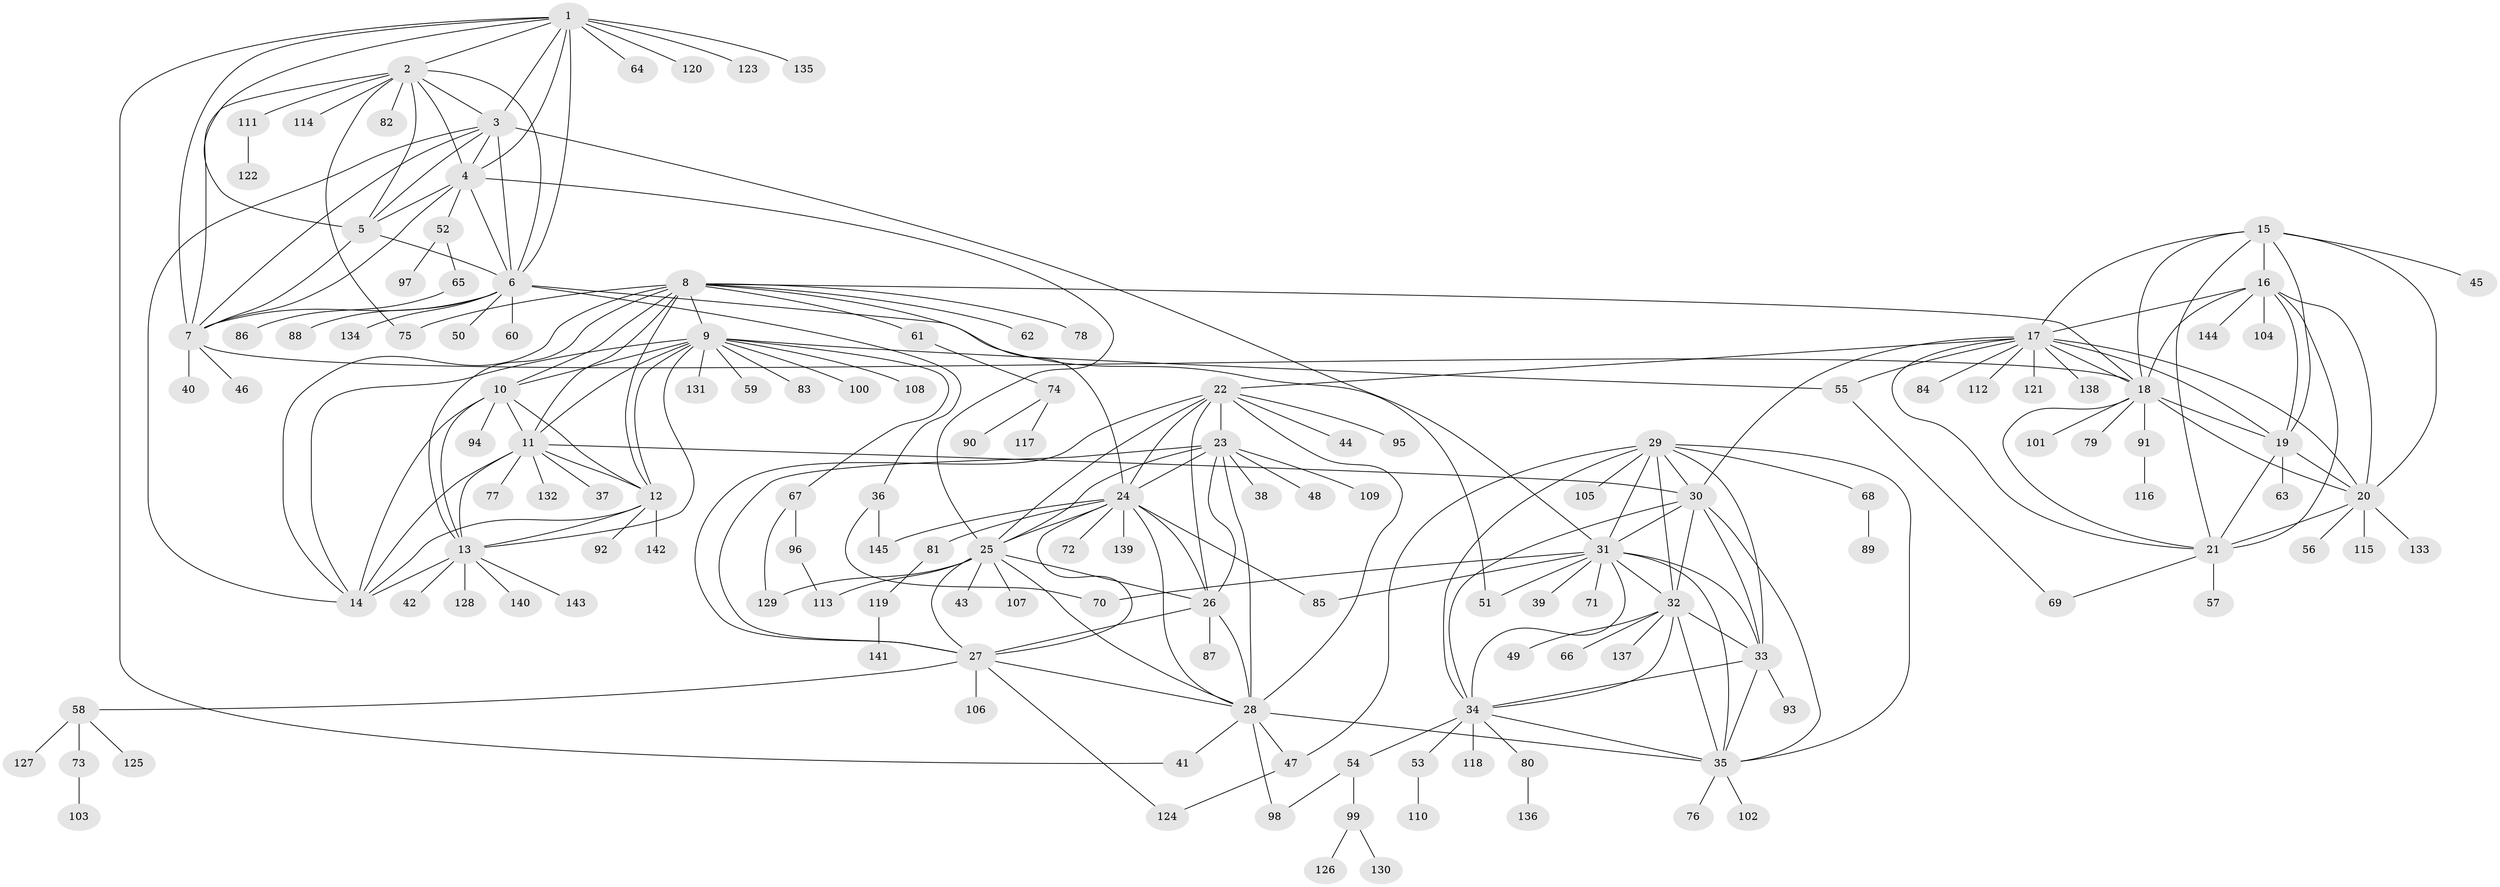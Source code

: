 // Generated by graph-tools (version 1.1) at 2025/37/03/09/25 02:37:40]
// undirected, 145 vertices, 238 edges
graph export_dot {
graph [start="1"]
  node [color=gray90,style=filled];
  1;
  2;
  3;
  4;
  5;
  6;
  7;
  8;
  9;
  10;
  11;
  12;
  13;
  14;
  15;
  16;
  17;
  18;
  19;
  20;
  21;
  22;
  23;
  24;
  25;
  26;
  27;
  28;
  29;
  30;
  31;
  32;
  33;
  34;
  35;
  36;
  37;
  38;
  39;
  40;
  41;
  42;
  43;
  44;
  45;
  46;
  47;
  48;
  49;
  50;
  51;
  52;
  53;
  54;
  55;
  56;
  57;
  58;
  59;
  60;
  61;
  62;
  63;
  64;
  65;
  66;
  67;
  68;
  69;
  70;
  71;
  72;
  73;
  74;
  75;
  76;
  77;
  78;
  79;
  80;
  81;
  82;
  83;
  84;
  85;
  86;
  87;
  88;
  89;
  90;
  91;
  92;
  93;
  94;
  95;
  96;
  97;
  98;
  99;
  100;
  101;
  102;
  103;
  104;
  105;
  106;
  107;
  108;
  109;
  110;
  111;
  112;
  113;
  114;
  115;
  116;
  117;
  118;
  119;
  120;
  121;
  122;
  123;
  124;
  125;
  126;
  127;
  128;
  129;
  130;
  131;
  132;
  133;
  134;
  135;
  136;
  137;
  138;
  139;
  140;
  141;
  142;
  143;
  144;
  145;
  1 -- 2;
  1 -- 3;
  1 -- 4;
  1 -- 5;
  1 -- 6;
  1 -- 7;
  1 -- 41;
  1 -- 64;
  1 -- 120;
  1 -- 123;
  1 -- 135;
  2 -- 3;
  2 -- 4;
  2 -- 5;
  2 -- 6;
  2 -- 7;
  2 -- 75;
  2 -- 82;
  2 -- 111;
  2 -- 114;
  3 -- 4;
  3 -- 5;
  3 -- 6;
  3 -- 7;
  3 -- 14;
  3 -- 31;
  4 -- 5;
  4 -- 6;
  4 -- 7;
  4 -- 25;
  4 -- 52;
  5 -- 6;
  5 -- 7;
  6 -- 7;
  6 -- 36;
  6 -- 50;
  6 -- 51;
  6 -- 60;
  6 -- 88;
  6 -- 134;
  7 -- 18;
  7 -- 40;
  7 -- 46;
  8 -- 9;
  8 -- 10;
  8 -- 11;
  8 -- 12;
  8 -- 13;
  8 -- 14;
  8 -- 18;
  8 -- 24;
  8 -- 61;
  8 -- 62;
  8 -- 75;
  8 -- 78;
  9 -- 10;
  9 -- 11;
  9 -- 12;
  9 -- 13;
  9 -- 14;
  9 -- 55;
  9 -- 59;
  9 -- 67;
  9 -- 83;
  9 -- 100;
  9 -- 108;
  9 -- 131;
  10 -- 11;
  10 -- 12;
  10 -- 13;
  10 -- 14;
  10 -- 94;
  11 -- 12;
  11 -- 13;
  11 -- 14;
  11 -- 30;
  11 -- 37;
  11 -- 77;
  11 -- 132;
  12 -- 13;
  12 -- 14;
  12 -- 92;
  12 -- 142;
  13 -- 14;
  13 -- 42;
  13 -- 128;
  13 -- 140;
  13 -- 143;
  15 -- 16;
  15 -- 17;
  15 -- 18;
  15 -- 19;
  15 -- 20;
  15 -- 21;
  15 -- 45;
  16 -- 17;
  16 -- 18;
  16 -- 19;
  16 -- 20;
  16 -- 21;
  16 -- 104;
  16 -- 144;
  17 -- 18;
  17 -- 19;
  17 -- 20;
  17 -- 21;
  17 -- 22;
  17 -- 30;
  17 -- 55;
  17 -- 84;
  17 -- 112;
  17 -- 121;
  17 -- 138;
  18 -- 19;
  18 -- 20;
  18 -- 21;
  18 -- 79;
  18 -- 91;
  18 -- 101;
  19 -- 20;
  19 -- 21;
  19 -- 63;
  20 -- 21;
  20 -- 56;
  20 -- 115;
  20 -- 133;
  21 -- 57;
  21 -- 69;
  22 -- 23;
  22 -- 24;
  22 -- 25;
  22 -- 26;
  22 -- 27;
  22 -- 28;
  22 -- 44;
  22 -- 95;
  23 -- 24;
  23 -- 25;
  23 -- 26;
  23 -- 27;
  23 -- 28;
  23 -- 38;
  23 -- 48;
  23 -- 109;
  24 -- 25;
  24 -- 26;
  24 -- 27;
  24 -- 28;
  24 -- 72;
  24 -- 81;
  24 -- 85;
  24 -- 139;
  24 -- 145;
  25 -- 26;
  25 -- 27;
  25 -- 28;
  25 -- 43;
  25 -- 107;
  25 -- 113;
  25 -- 129;
  26 -- 27;
  26 -- 28;
  26 -- 87;
  27 -- 28;
  27 -- 58;
  27 -- 106;
  27 -- 124;
  28 -- 35;
  28 -- 41;
  28 -- 47;
  28 -- 98;
  29 -- 30;
  29 -- 31;
  29 -- 32;
  29 -- 33;
  29 -- 34;
  29 -- 35;
  29 -- 47;
  29 -- 68;
  29 -- 105;
  30 -- 31;
  30 -- 32;
  30 -- 33;
  30 -- 34;
  30 -- 35;
  31 -- 32;
  31 -- 33;
  31 -- 34;
  31 -- 35;
  31 -- 39;
  31 -- 51;
  31 -- 70;
  31 -- 71;
  31 -- 85;
  32 -- 33;
  32 -- 34;
  32 -- 35;
  32 -- 49;
  32 -- 66;
  32 -- 137;
  33 -- 34;
  33 -- 35;
  33 -- 93;
  34 -- 35;
  34 -- 53;
  34 -- 54;
  34 -- 80;
  34 -- 118;
  35 -- 76;
  35 -- 102;
  36 -- 70;
  36 -- 145;
  47 -- 124;
  52 -- 65;
  52 -- 97;
  53 -- 110;
  54 -- 98;
  54 -- 99;
  55 -- 69;
  58 -- 73;
  58 -- 125;
  58 -- 127;
  61 -- 74;
  65 -- 86;
  67 -- 96;
  67 -- 129;
  68 -- 89;
  73 -- 103;
  74 -- 90;
  74 -- 117;
  80 -- 136;
  81 -- 119;
  91 -- 116;
  96 -- 113;
  99 -- 126;
  99 -- 130;
  111 -- 122;
  119 -- 141;
}
